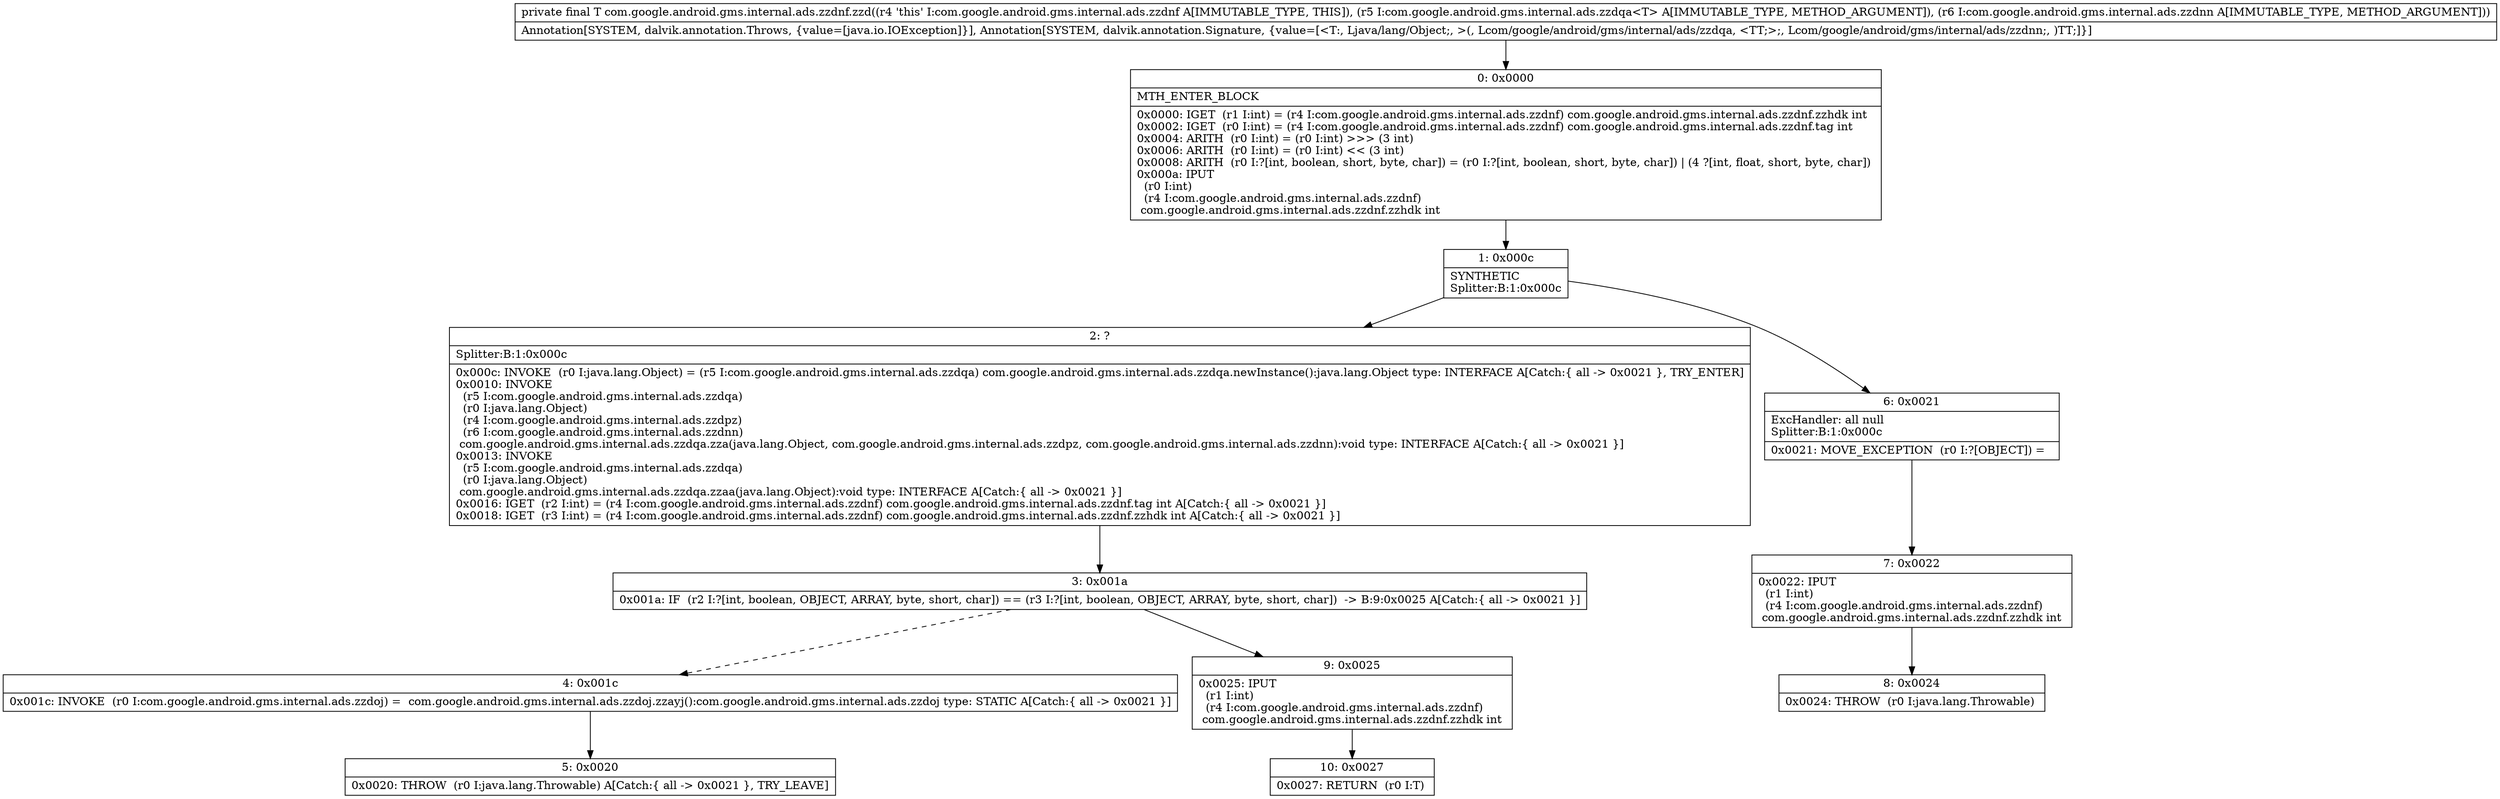 digraph "CFG forcom.google.android.gms.internal.ads.zzdnf.zzd(Lcom\/google\/android\/gms\/internal\/ads\/zzdqa;Lcom\/google\/android\/gms\/internal\/ads\/zzdnn;)Ljava\/lang\/Object;" {
Node_0 [shape=record,label="{0\:\ 0x0000|MTH_ENTER_BLOCK\l|0x0000: IGET  (r1 I:int) = (r4 I:com.google.android.gms.internal.ads.zzdnf) com.google.android.gms.internal.ads.zzdnf.zzhdk int \l0x0002: IGET  (r0 I:int) = (r4 I:com.google.android.gms.internal.ads.zzdnf) com.google.android.gms.internal.ads.zzdnf.tag int \l0x0004: ARITH  (r0 I:int) = (r0 I:int) \>\>\> (3 int) \l0x0006: ARITH  (r0 I:int) = (r0 I:int) \<\< (3 int) \l0x0008: ARITH  (r0 I:?[int, boolean, short, byte, char]) = (r0 I:?[int, boolean, short, byte, char]) \| (4 ?[int, float, short, byte, char]) \l0x000a: IPUT  \l  (r0 I:int)\l  (r4 I:com.google.android.gms.internal.ads.zzdnf)\l com.google.android.gms.internal.ads.zzdnf.zzhdk int \l}"];
Node_1 [shape=record,label="{1\:\ 0x000c|SYNTHETIC\lSplitter:B:1:0x000c\l}"];
Node_2 [shape=record,label="{2\:\ ?|Splitter:B:1:0x000c\l|0x000c: INVOKE  (r0 I:java.lang.Object) = (r5 I:com.google.android.gms.internal.ads.zzdqa) com.google.android.gms.internal.ads.zzdqa.newInstance():java.lang.Object type: INTERFACE A[Catch:\{ all \-\> 0x0021 \}, TRY_ENTER]\l0x0010: INVOKE  \l  (r5 I:com.google.android.gms.internal.ads.zzdqa)\l  (r0 I:java.lang.Object)\l  (r4 I:com.google.android.gms.internal.ads.zzdpz)\l  (r6 I:com.google.android.gms.internal.ads.zzdnn)\l com.google.android.gms.internal.ads.zzdqa.zza(java.lang.Object, com.google.android.gms.internal.ads.zzdpz, com.google.android.gms.internal.ads.zzdnn):void type: INTERFACE A[Catch:\{ all \-\> 0x0021 \}]\l0x0013: INVOKE  \l  (r5 I:com.google.android.gms.internal.ads.zzdqa)\l  (r0 I:java.lang.Object)\l com.google.android.gms.internal.ads.zzdqa.zzaa(java.lang.Object):void type: INTERFACE A[Catch:\{ all \-\> 0x0021 \}]\l0x0016: IGET  (r2 I:int) = (r4 I:com.google.android.gms.internal.ads.zzdnf) com.google.android.gms.internal.ads.zzdnf.tag int A[Catch:\{ all \-\> 0x0021 \}]\l0x0018: IGET  (r3 I:int) = (r4 I:com.google.android.gms.internal.ads.zzdnf) com.google.android.gms.internal.ads.zzdnf.zzhdk int A[Catch:\{ all \-\> 0x0021 \}]\l}"];
Node_3 [shape=record,label="{3\:\ 0x001a|0x001a: IF  (r2 I:?[int, boolean, OBJECT, ARRAY, byte, short, char]) == (r3 I:?[int, boolean, OBJECT, ARRAY, byte, short, char])  \-\> B:9:0x0025 A[Catch:\{ all \-\> 0x0021 \}]\l}"];
Node_4 [shape=record,label="{4\:\ 0x001c|0x001c: INVOKE  (r0 I:com.google.android.gms.internal.ads.zzdoj) =  com.google.android.gms.internal.ads.zzdoj.zzayj():com.google.android.gms.internal.ads.zzdoj type: STATIC A[Catch:\{ all \-\> 0x0021 \}]\l}"];
Node_5 [shape=record,label="{5\:\ 0x0020|0x0020: THROW  (r0 I:java.lang.Throwable) A[Catch:\{ all \-\> 0x0021 \}, TRY_LEAVE]\l}"];
Node_6 [shape=record,label="{6\:\ 0x0021|ExcHandler: all null\lSplitter:B:1:0x000c\l|0x0021: MOVE_EXCEPTION  (r0 I:?[OBJECT]) =  \l}"];
Node_7 [shape=record,label="{7\:\ 0x0022|0x0022: IPUT  \l  (r1 I:int)\l  (r4 I:com.google.android.gms.internal.ads.zzdnf)\l com.google.android.gms.internal.ads.zzdnf.zzhdk int \l}"];
Node_8 [shape=record,label="{8\:\ 0x0024|0x0024: THROW  (r0 I:java.lang.Throwable) \l}"];
Node_9 [shape=record,label="{9\:\ 0x0025|0x0025: IPUT  \l  (r1 I:int)\l  (r4 I:com.google.android.gms.internal.ads.zzdnf)\l com.google.android.gms.internal.ads.zzdnf.zzhdk int \l}"];
Node_10 [shape=record,label="{10\:\ 0x0027|0x0027: RETURN  (r0 I:T) \l}"];
MethodNode[shape=record,label="{private final T com.google.android.gms.internal.ads.zzdnf.zzd((r4 'this' I:com.google.android.gms.internal.ads.zzdnf A[IMMUTABLE_TYPE, THIS]), (r5 I:com.google.android.gms.internal.ads.zzdqa\<T\> A[IMMUTABLE_TYPE, METHOD_ARGUMENT]), (r6 I:com.google.android.gms.internal.ads.zzdnn A[IMMUTABLE_TYPE, METHOD_ARGUMENT]))  | Annotation[SYSTEM, dalvik.annotation.Throws, \{value=[java.io.IOException]\}], Annotation[SYSTEM, dalvik.annotation.Signature, \{value=[\<T:, Ljava\/lang\/Object;, \>(, Lcom\/google\/android\/gms\/internal\/ads\/zzdqa, \<TT;\>;, Lcom\/google\/android\/gms\/internal\/ads\/zzdnn;, )TT;]\}]\l}"];
MethodNode -> Node_0;
Node_0 -> Node_1;
Node_1 -> Node_2;
Node_1 -> Node_6;
Node_2 -> Node_3;
Node_3 -> Node_4[style=dashed];
Node_3 -> Node_9;
Node_4 -> Node_5;
Node_6 -> Node_7;
Node_7 -> Node_8;
Node_9 -> Node_10;
}


